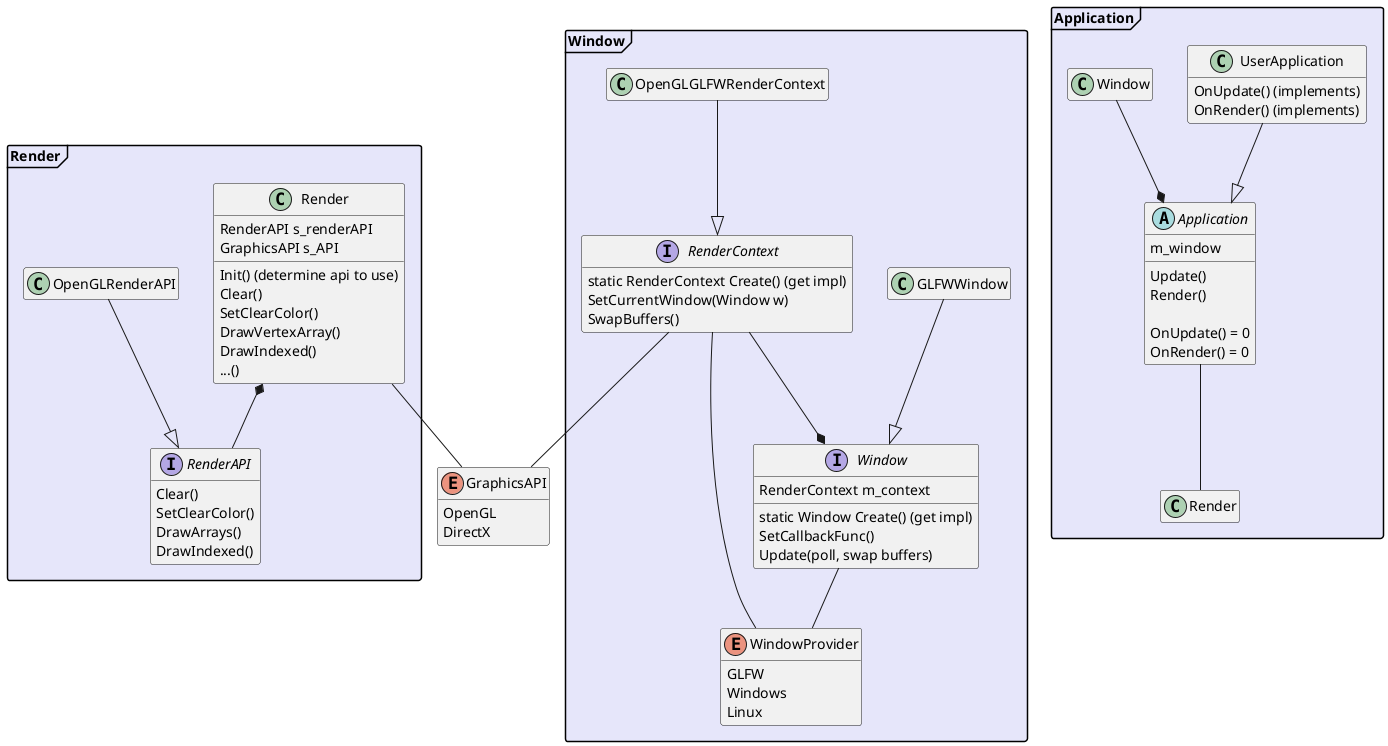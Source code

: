 @startuml RendererAndWindow

hide empty members
hide empty methods
skinparam packageStyle Frame
skinparam PackageBackgroundColor Lavender


enum GraphicsAPI {
        OpenGL    
        DirectX
    }


package Render {
    interface RenderAPI {
        Clear()
        SetClearColor()
        DrawArrays()
        DrawIndexed()
    }

    OpenGLRenderAPI --|> RenderAPI

    class Render {
        RenderAPI s_renderAPI
        GraphicsAPI s_API
        Init() (determine api to use)
        Clear()
        SetClearColor()
        DrawVertexArray()
        DrawIndexed()
        ...()
    }

    Render -- GraphicsAPI
    Render *-- RenderAPI
}


package Window {
    enum WindowProvider {
        GLFW
        Windows
        Linux
    }

    interface Window {
        RenderContext m_context
        static Window Create() (get impl)
        SetCallbackFunc()
        Update(poll, swap buffers)
    }

    GLFWWindow --|> Window

    interface RenderContext {
        static RenderContext Create() (get impl)
        SetCurrentWindow(Window w)
        SwapBuffers()
    }

    OpenGLGLFWRenderContext --|> RenderContext
    RenderContext --* Window
    Window -- WindowProvider
    RenderContext -- WindowProvider
    RenderContext -- GraphicsAPI
}


package Application {
    abstract class Application {
        m_window

        Update()
        Render()

        OnUpdate() = 0
        OnRender() = 0
    }

    class UserApplication {
        OnUpdate() (implements)
        OnRender() (implements)
    }

    UserApplication --|> Application
    Window --* Application
    Application -- Render
}




@enduml

